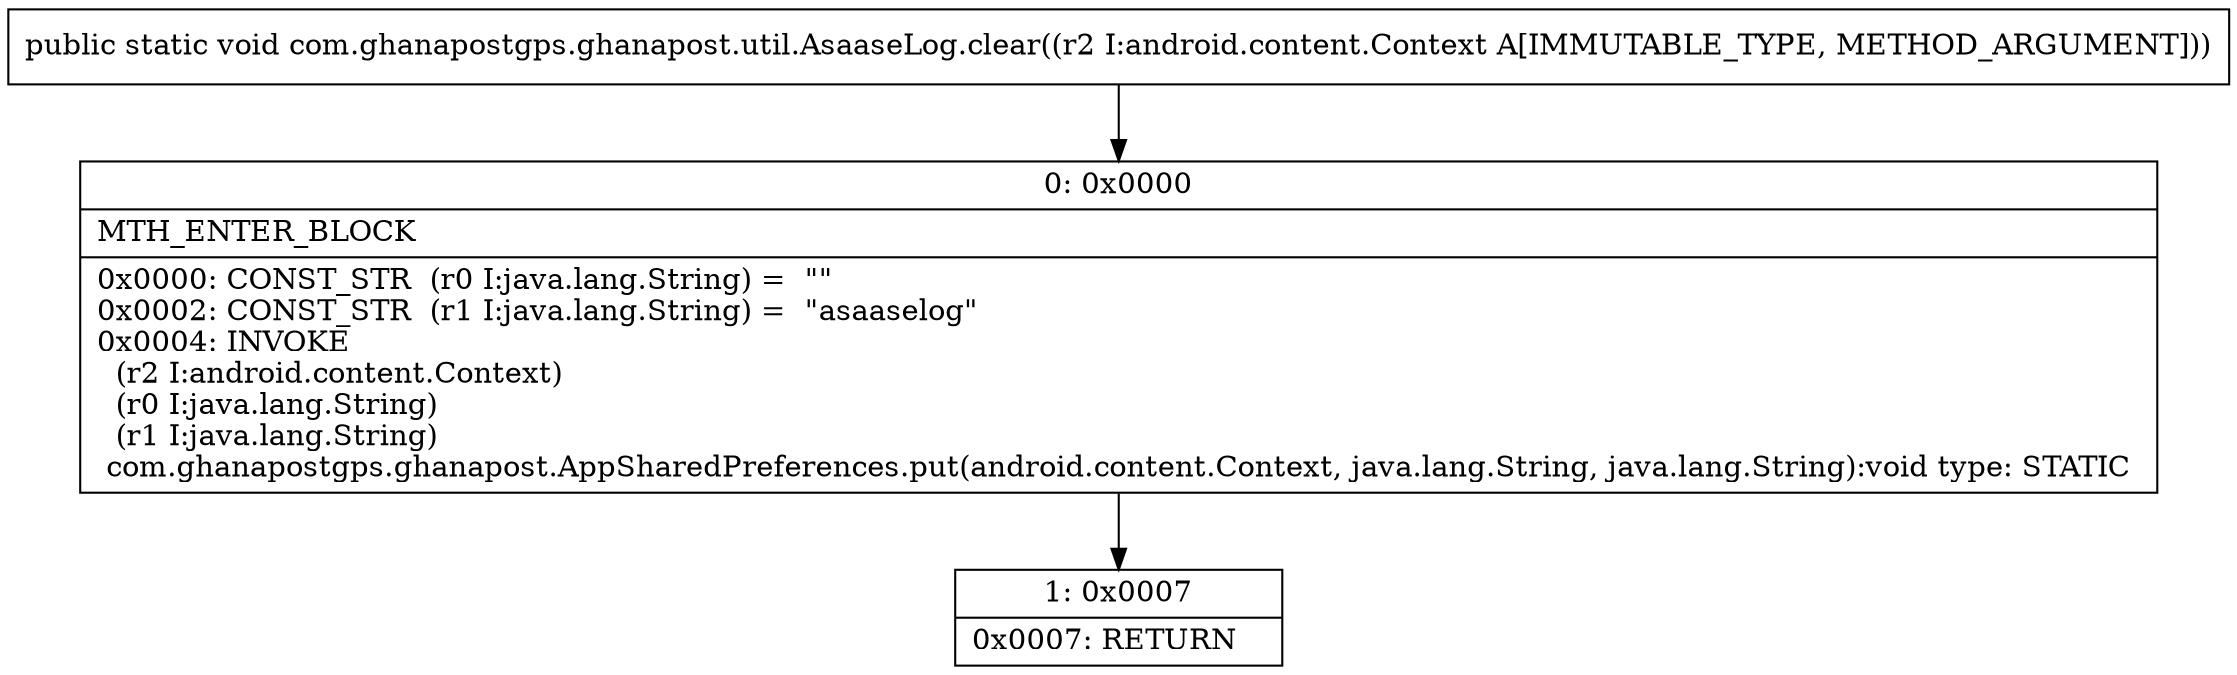 digraph "CFG forcom.ghanapostgps.ghanapost.util.AsaaseLog.clear(Landroid\/content\/Context;)V" {
Node_0 [shape=record,label="{0\:\ 0x0000|MTH_ENTER_BLOCK\l|0x0000: CONST_STR  (r0 I:java.lang.String) =  \"\" \l0x0002: CONST_STR  (r1 I:java.lang.String) =  \"asaaselog\" \l0x0004: INVOKE  \l  (r2 I:android.content.Context)\l  (r0 I:java.lang.String)\l  (r1 I:java.lang.String)\l com.ghanapostgps.ghanapost.AppSharedPreferences.put(android.content.Context, java.lang.String, java.lang.String):void type: STATIC \l}"];
Node_1 [shape=record,label="{1\:\ 0x0007|0x0007: RETURN   \l}"];
MethodNode[shape=record,label="{public static void com.ghanapostgps.ghanapost.util.AsaaseLog.clear((r2 I:android.content.Context A[IMMUTABLE_TYPE, METHOD_ARGUMENT])) }"];
MethodNode -> Node_0;
Node_0 -> Node_1;
}


